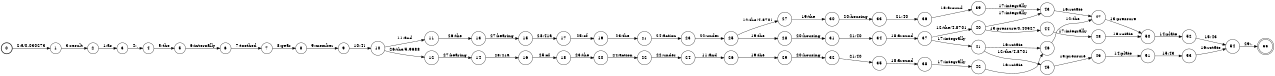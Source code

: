 digraph FST {
rankdir = LR;
size = "8.5,11";
label = "";
center = 1;
orientation = Portrait;
ranksep = "0.4";
nodesep = "0.25";
0 [label = "0", shape = circle, style = bold, fontsize = 14]
	0 -> 1 [label = "2:a/0.030273", fontsize = 14];
1 [label = "1", shape = circle, style = solid, fontsize = 14]
	1 -> 2 [label = "3:result", fontsize = 14];
2 [label = "2", shape = circle, style = solid, fontsize = 14]
	2 -> 3 [label = "1:as", fontsize = 14];
3 [label = "3", shape = circle, style = solid, fontsize = 14]
	3 -> 4 [label = "4:,", fontsize = 14];
4 [label = "4", shape = circle, style = solid, fontsize = 14]
	4 -> 5 [label = "5:the", fontsize = 14];
5 [label = "5", shape = circle, style = solid, fontsize = 14]
	5 -> 6 [label = "6:internally", fontsize = 14];
6 [label = "6", shape = circle, style = solid, fontsize = 14]
	6 -> 7 [label = "7:toothed", fontsize = 14];
7 [label = "7", shape = circle, style = solid, fontsize = 14]
	7 -> 8 [label = "8:gear", fontsize = 14];
8 [label = "8", shape = circle, style = solid, fontsize = 14]
	8 -> 9 [label = "9:member", fontsize = 14];
9 [label = "9", shape = circle, style = solid, fontsize = 14]
	9 -> 10 [label = "10:41", fontsize = 14];
10 [label = "10", shape = circle, style = solid, fontsize = 14]
	10 -> 12 [label = "26:the/5.9688", fontsize = 14];
	10 -> 11 [label = "11:and", fontsize = 14];
11 [label = "11", shape = circle, style = solid, fontsize = 14]
	11 -> 13 [label = "26:the", fontsize = 14];
12 [label = "12", shape = circle, style = solid, fontsize = 14]
	12 -> 14 [label = "27:bearing", fontsize = 14];
13 [label = "13", shape = circle, style = solid, fontsize = 14]
	13 -> 15 [label = "27:bearing", fontsize = 14];
14 [label = "14", shape = circle, style = solid, fontsize = 14]
	14 -> 16 [label = "28:41a", fontsize = 14];
15 [label = "15", shape = circle, style = solid, fontsize = 14]
	15 -> 17 [label = "28:41a", fontsize = 14];
16 [label = "16", shape = circle, style = solid, fontsize = 14]
	16 -> 18 [label = "25:of", fontsize = 14];
17 [label = "17", shape = circle, style = solid, fontsize = 14]
	17 -> 19 [label = "25:of", fontsize = 14];
18 [label = "18", shape = circle, style = solid, fontsize = 14]
	18 -> 20 [label = "23:the", fontsize = 14];
19 [label = "19", shape = circle, style = solid, fontsize = 14]
	19 -> 21 [label = "23:the", fontsize = 14];
20 [label = "20", shape = circle, style = solid, fontsize = 14]
	20 -> 22 [label = "24:action", fontsize = 14];
21 [label = "21", shape = circle, style = solid, fontsize = 14]
	21 -> 23 [label = "24:action", fontsize = 14];
22 [label = "22", shape = circle, style = solid, fontsize = 14]
	22 -> 24 [label = "22:under", fontsize = 14];
23 [label = "23", shape = circle, style = solid, fontsize = 14]
	23 -> 25 [label = "22:under", fontsize = 14];
24 [label = "24", shape = circle, style = solid, fontsize = 14]
	24 -> 26 [label = "11:and", fontsize = 14];
25 [label = "25", shape = circle, style = solid, fontsize = 14]
	25 -> 27 [label = "12:the/4.8701", fontsize = 14];
	25 -> 28 [label = "19:the", fontsize = 14];
26 [label = "26", shape = circle, style = solid, fontsize = 14]
	26 -> 29 [label = "19:the", fontsize = 14];
27 [label = "27", shape = circle, style = solid, fontsize = 14]
	27 -> 30 [label = "19:the", fontsize = 14];
28 [label = "28", shape = circle, style = solid, fontsize = 14]
	28 -> 31 [label = "20:housing", fontsize = 14];
29 [label = "29", shape = circle, style = solid, fontsize = 14]
	29 -> 32 [label = "20:housing", fontsize = 14];
30 [label = "30", shape = circle, style = solid, fontsize = 14]
	30 -> 33 [label = "20:housing", fontsize = 14];
31 [label = "31", shape = circle, style = solid, fontsize = 14]
	31 -> 34 [label = "21:40", fontsize = 14];
32 [label = "32", shape = circle, style = solid, fontsize = 14]
	32 -> 35 [label = "21:40", fontsize = 14];
33 [label = "33", shape = circle, style = solid, fontsize = 14]
	33 -> 36 [label = "21:40", fontsize = 14];
34 [label = "34", shape = circle, style = solid, fontsize = 14]
	34 -> 37 [label = "18:around", fontsize = 14];
35 [label = "35", shape = circle, style = solid, fontsize = 14]
	35 -> 38 [label = "18:around", fontsize = 14];
36 [label = "36", shape = circle, style = solid, fontsize = 14]
	36 -> 39 [label = "18:around", fontsize = 14];
37 [label = "37", shape = circle, style = solid, fontsize = 14]
	37 -> 40 [label = "12:the/4.8701", fontsize = 14];
	37 -> 41 [label = "17:integrally", fontsize = 14];
38 [label = "38", shape = circle, style = solid, fontsize = 14]
	38 -> 42 [label = "17:integrally", fontsize = 14];
39 [label = "39", shape = circle, style = solid, fontsize = 14]
	39 -> 43 [label = "17:integrally", fontsize = 14];
40 [label = "40", shape = circle, style = solid, fontsize = 14]
	40 -> 44 [label = "13:pressure/0.40527", fontsize = 14];
	40 -> 43 [label = "17:integrally", fontsize = 14];
41 [label = "41", shape = circle, style = solid, fontsize = 14]
	41 -> 45 [label = "12:the/4.8701", fontsize = 14];
	41 -> 46 [label = "16:rotate", fontsize = 14];
42 [label = "42", shape = circle, style = solid, fontsize = 14]
	42 -> 46 [label = "16:rotate", fontsize = 14];
43 [label = "43", shape = circle, style = solid, fontsize = 14]
	43 -> 47 [label = "16:rotate", fontsize = 14];
44 [label = "44", shape = circle, style = solid, fontsize = 14]
	44 -> 48 [label = "17:integrally", fontsize = 14];
45 [label = "45", shape = circle, style = solid, fontsize = 14]
	45 -> 49 [label = "13:pressure", fontsize = 14];
46 [label = "46", shape = circle, style = solid, fontsize = 14]
	46 -> 47 [label = "12:the", fontsize = 14];
47 [label = "47", shape = circle, style = solid, fontsize = 14]
	47 -> 50 [label = "13:pressure", fontsize = 14];
48 [label = "48", shape = circle, style = solid, fontsize = 14]
	48 -> 50 [label = "16:rotate", fontsize = 14];
49 [label = "49", shape = circle, style = solid, fontsize = 14]
	49 -> 51 [label = "14:plate", fontsize = 14];
50 [label = "50", shape = circle, style = solid, fontsize = 14]
	50 -> 52 [label = "14:plate", fontsize = 14];
51 [label = "51", shape = circle, style = solid, fontsize = 14]
	51 -> 53 [label = "15:43", fontsize = 14];
52 [label = "52", shape = circle, style = solid, fontsize = 14]
	52 -> 54 [label = "15:43", fontsize = 14];
53 [label = "53", shape = circle, style = solid, fontsize = 14]
	53 -> 54 [label = "16:rotate", fontsize = 14];
54 [label = "54", shape = circle, style = solid, fontsize = 14]
	54 -> 55 [label = "29:.", fontsize = 14];
55 [label = "55", shape = doublecircle, style = solid, fontsize = 14]
}

